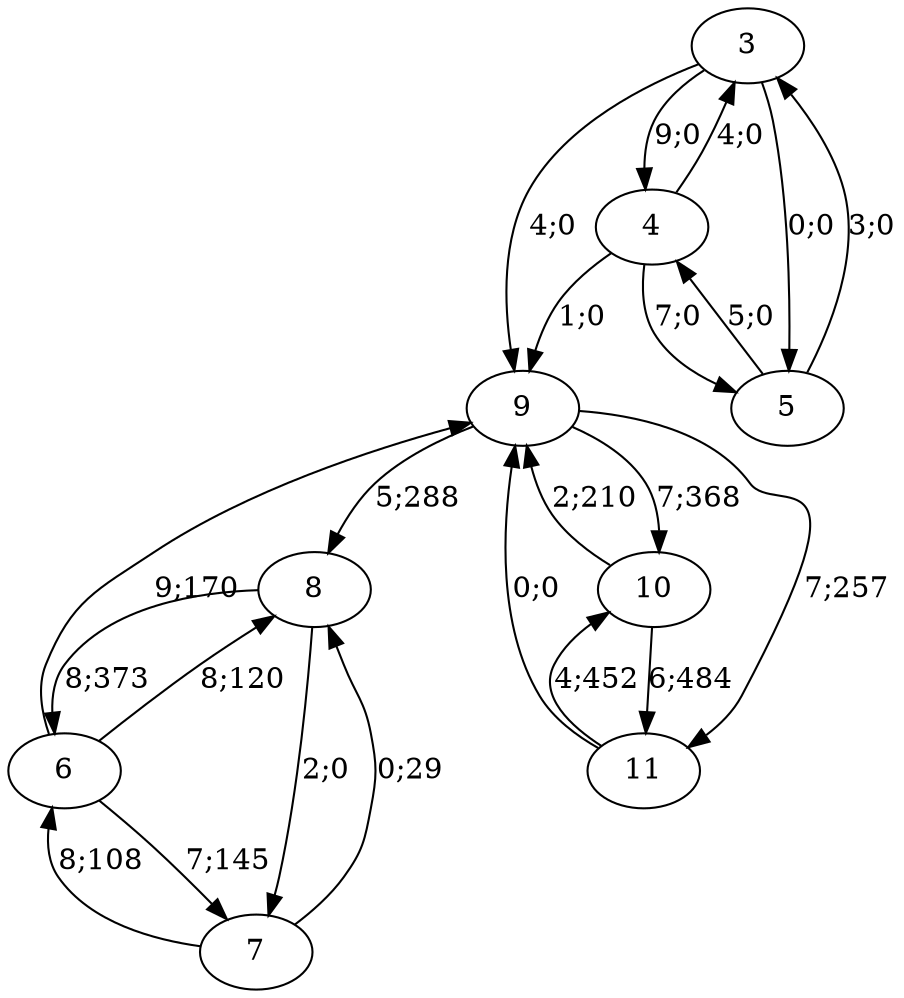 digraph graph9169 {




















9 -> 8 [color=black,label="5;288"]
9 -> 10 [color=black,label="7;368"]
9 -> 11 [color=black,label="7;257"]


10 -> 9 [color=black,label="2;210"]
10 -> 11 [color=black,label="6;484"]


11 -> 9 [color=black,label="0;0"]
11 -> 10 [color=black,label="4;452"]














6 -> 9 [color=black,label="9;170"]
6 -> 7 [color=black,label="7;145"]
6 -> 8 [color=black,label="8;120"]


7 -> 6 [color=black,label="8;108"]
7 -> 8 [color=black,label="0;29"]


8 -> 6 [color=black,label="8;373"]
8 -> 7 [color=black,label="2;0"]














3 -> 9 [color=black,label="4;0"]
3 -> 4 [color=black,label="9;0"]
3 -> 5 [color=black,label="0;0"]


4 -> 9 [color=black,label="1;0"]
4 -> 3 [color=black,label="4;0"]
4 -> 5 [color=black,label="7;0"]


5 -> 3 [color=black,label="3;0"]
5 -> 4 [color=black,label="5;0"]













}